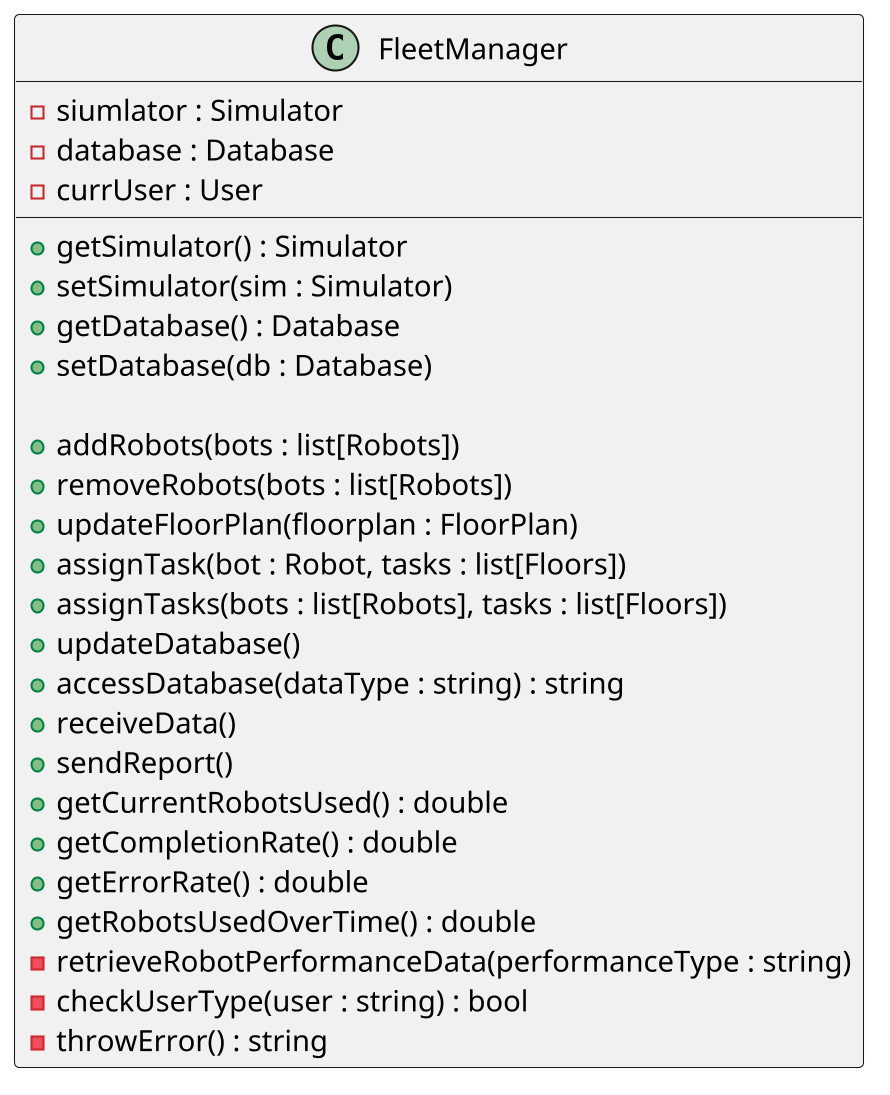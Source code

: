 @startuml ManagementSystem
skinparam dpi 200
skinparam DefaultFontName Inconsolata
' Entire class diagrams

class FleetManager {
    - siumlator : Simulator
    - database : Database
    - currUser : User

    + getSimulator() : Simulator
    + setSimulator(sim : Simulator)
    + getDatabase() : Database
    + setDatabase(db : Database)

    + addRobots(bots : list[Robots])
    + removeRobots(bots : list[Robots])
    + updateFloorPlan(floorplan : FloorPlan)
    + assignTask(bot : Robot, tasks : list[Floors])
    + assignTasks(bots : list[Robots], tasks : list[Floors])
    + updateDatabase()
    + accessDatabase(dataType : string) : string
    + receiveData()
    + sendReport()
    + getCurrentRobotsUsed() : double
    + getCompletionRate() : double
    + getErrorRate() : double
    + getRobotsUsedOverTime() : double


    - retrieveRobotPerformanceData(performanceType : string)
    - checkUserType(user : string) : bool
    - throwError() : string
}

@enduml